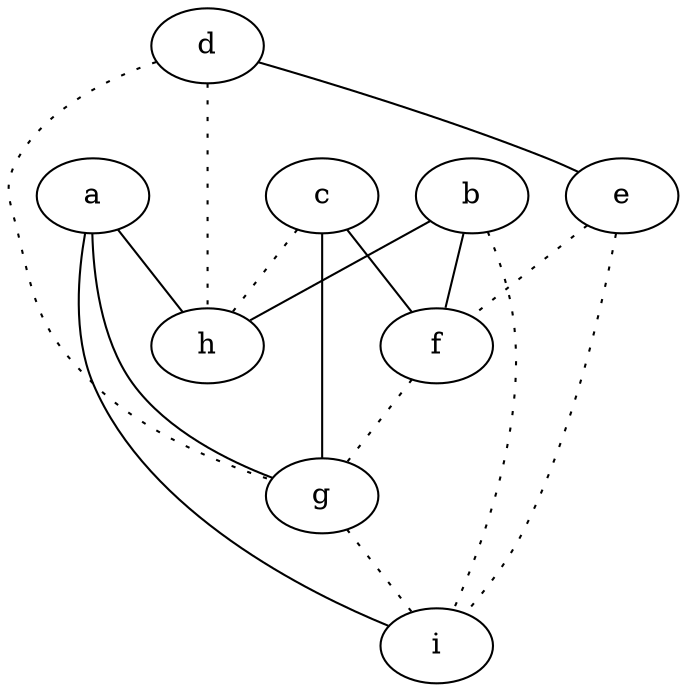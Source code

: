 graph {
a -- g;
a -- h;
a -- i;
b -- f;
b -- h;
b -- i [style=dotted];
c -- f;
c -- g;
c -- h [style=dotted];
d -- e;
d -- g [style=dotted];
d -- h [style=dotted];
e -- f [style=dotted];
e -- i [style=dotted];
f -- g [style=dotted];
g -- i [style=dotted];
}
